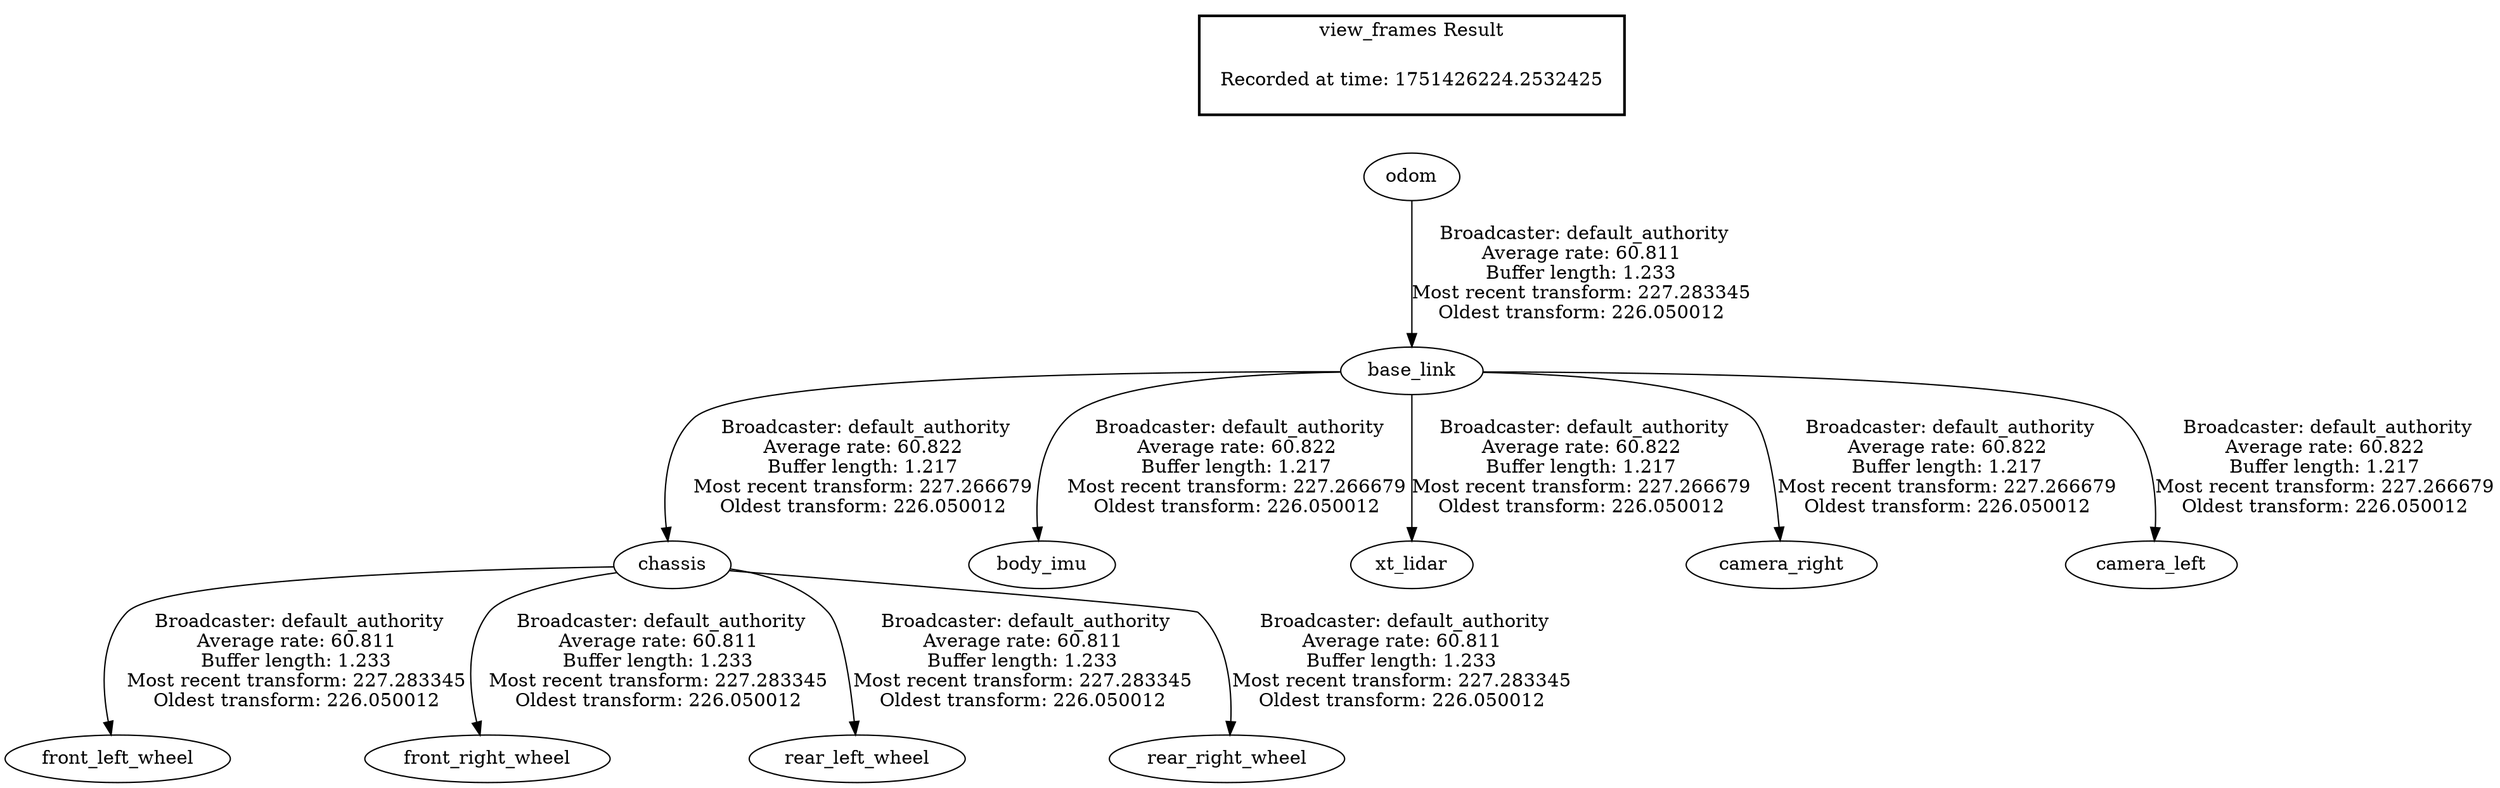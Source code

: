 digraph G {
"chassis" -> "front_left_wheel"[label=" Broadcaster: default_authority\nAverage rate: 60.811\nBuffer length: 1.233\nMost recent transform: 227.283345\nOldest transform: 226.050012\n"];
"base_link" -> "chassis"[label=" Broadcaster: default_authority\nAverage rate: 60.822\nBuffer length: 1.217\nMost recent transform: 227.266679\nOldest transform: 226.050012\n"];
"chassis" -> "front_right_wheel"[label=" Broadcaster: default_authority\nAverage rate: 60.811\nBuffer length: 1.233\nMost recent transform: 227.283345\nOldest transform: 226.050012\n"];
"chassis" -> "rear_left_wheel"[label=" Broadcaster: default_authority\nAverage rate: 60.811\nBuffer length: 1.233\nMost recent transform: 227.283345\nOldest transform: 226.050012\n"];
"chassis" -> "rear_right_wheel"[label=" Broadcaster: default_authority\nAverage rate: 60.811\nBuffer length: 1.233\nMost recent transform: 227.283345\nOldest transform: 226.050012\n"];
"odom" -> "base_link"[label=" Broadcaster: default_authority\nAverage rate: 60.811\nBuffer length: 1.233\nMost recent transform: 227.283345\nOldest transform: 226.050012\n"];
"base_link" -> "body_imu"[label=" Broadcaster: default_authority\nAverage rate: 60.822\nBuffer length: 1.217\nMost recent transform: 227.266679\nOldest transform: 226.050012\n"];
"base_link" -> "xt_lidar"[label=" Broadcaster: default_authority\nAverage rate: 60.822\nBuffer length: 1.217\nMost recent transform: 227.266679\nOldest transform: 226.050012\n"];
"base_link" -> "camera_right"[label=" Broadcaster: default_authority\nAverage rate: 60.822\nBuffer length: 1.217\nMost recent transform: 227.266679\nOldest transform: 226.050012\n"];
"base_link" -> "camera_left"[label=" Broadcaster: default_authority\nAverage rate: 60.822\nBuffer length: 1.217\nMost recent transform: 227.266679\nOldest transform: 226.050012\n"];
edge [style=invis];
 subgraph cluster_legend { style=bold; color=black; label ="view_frames Result";
"Recorded at time: 1751426224.2532425"[ shape=plaintext ] ;
}->"odom";
}